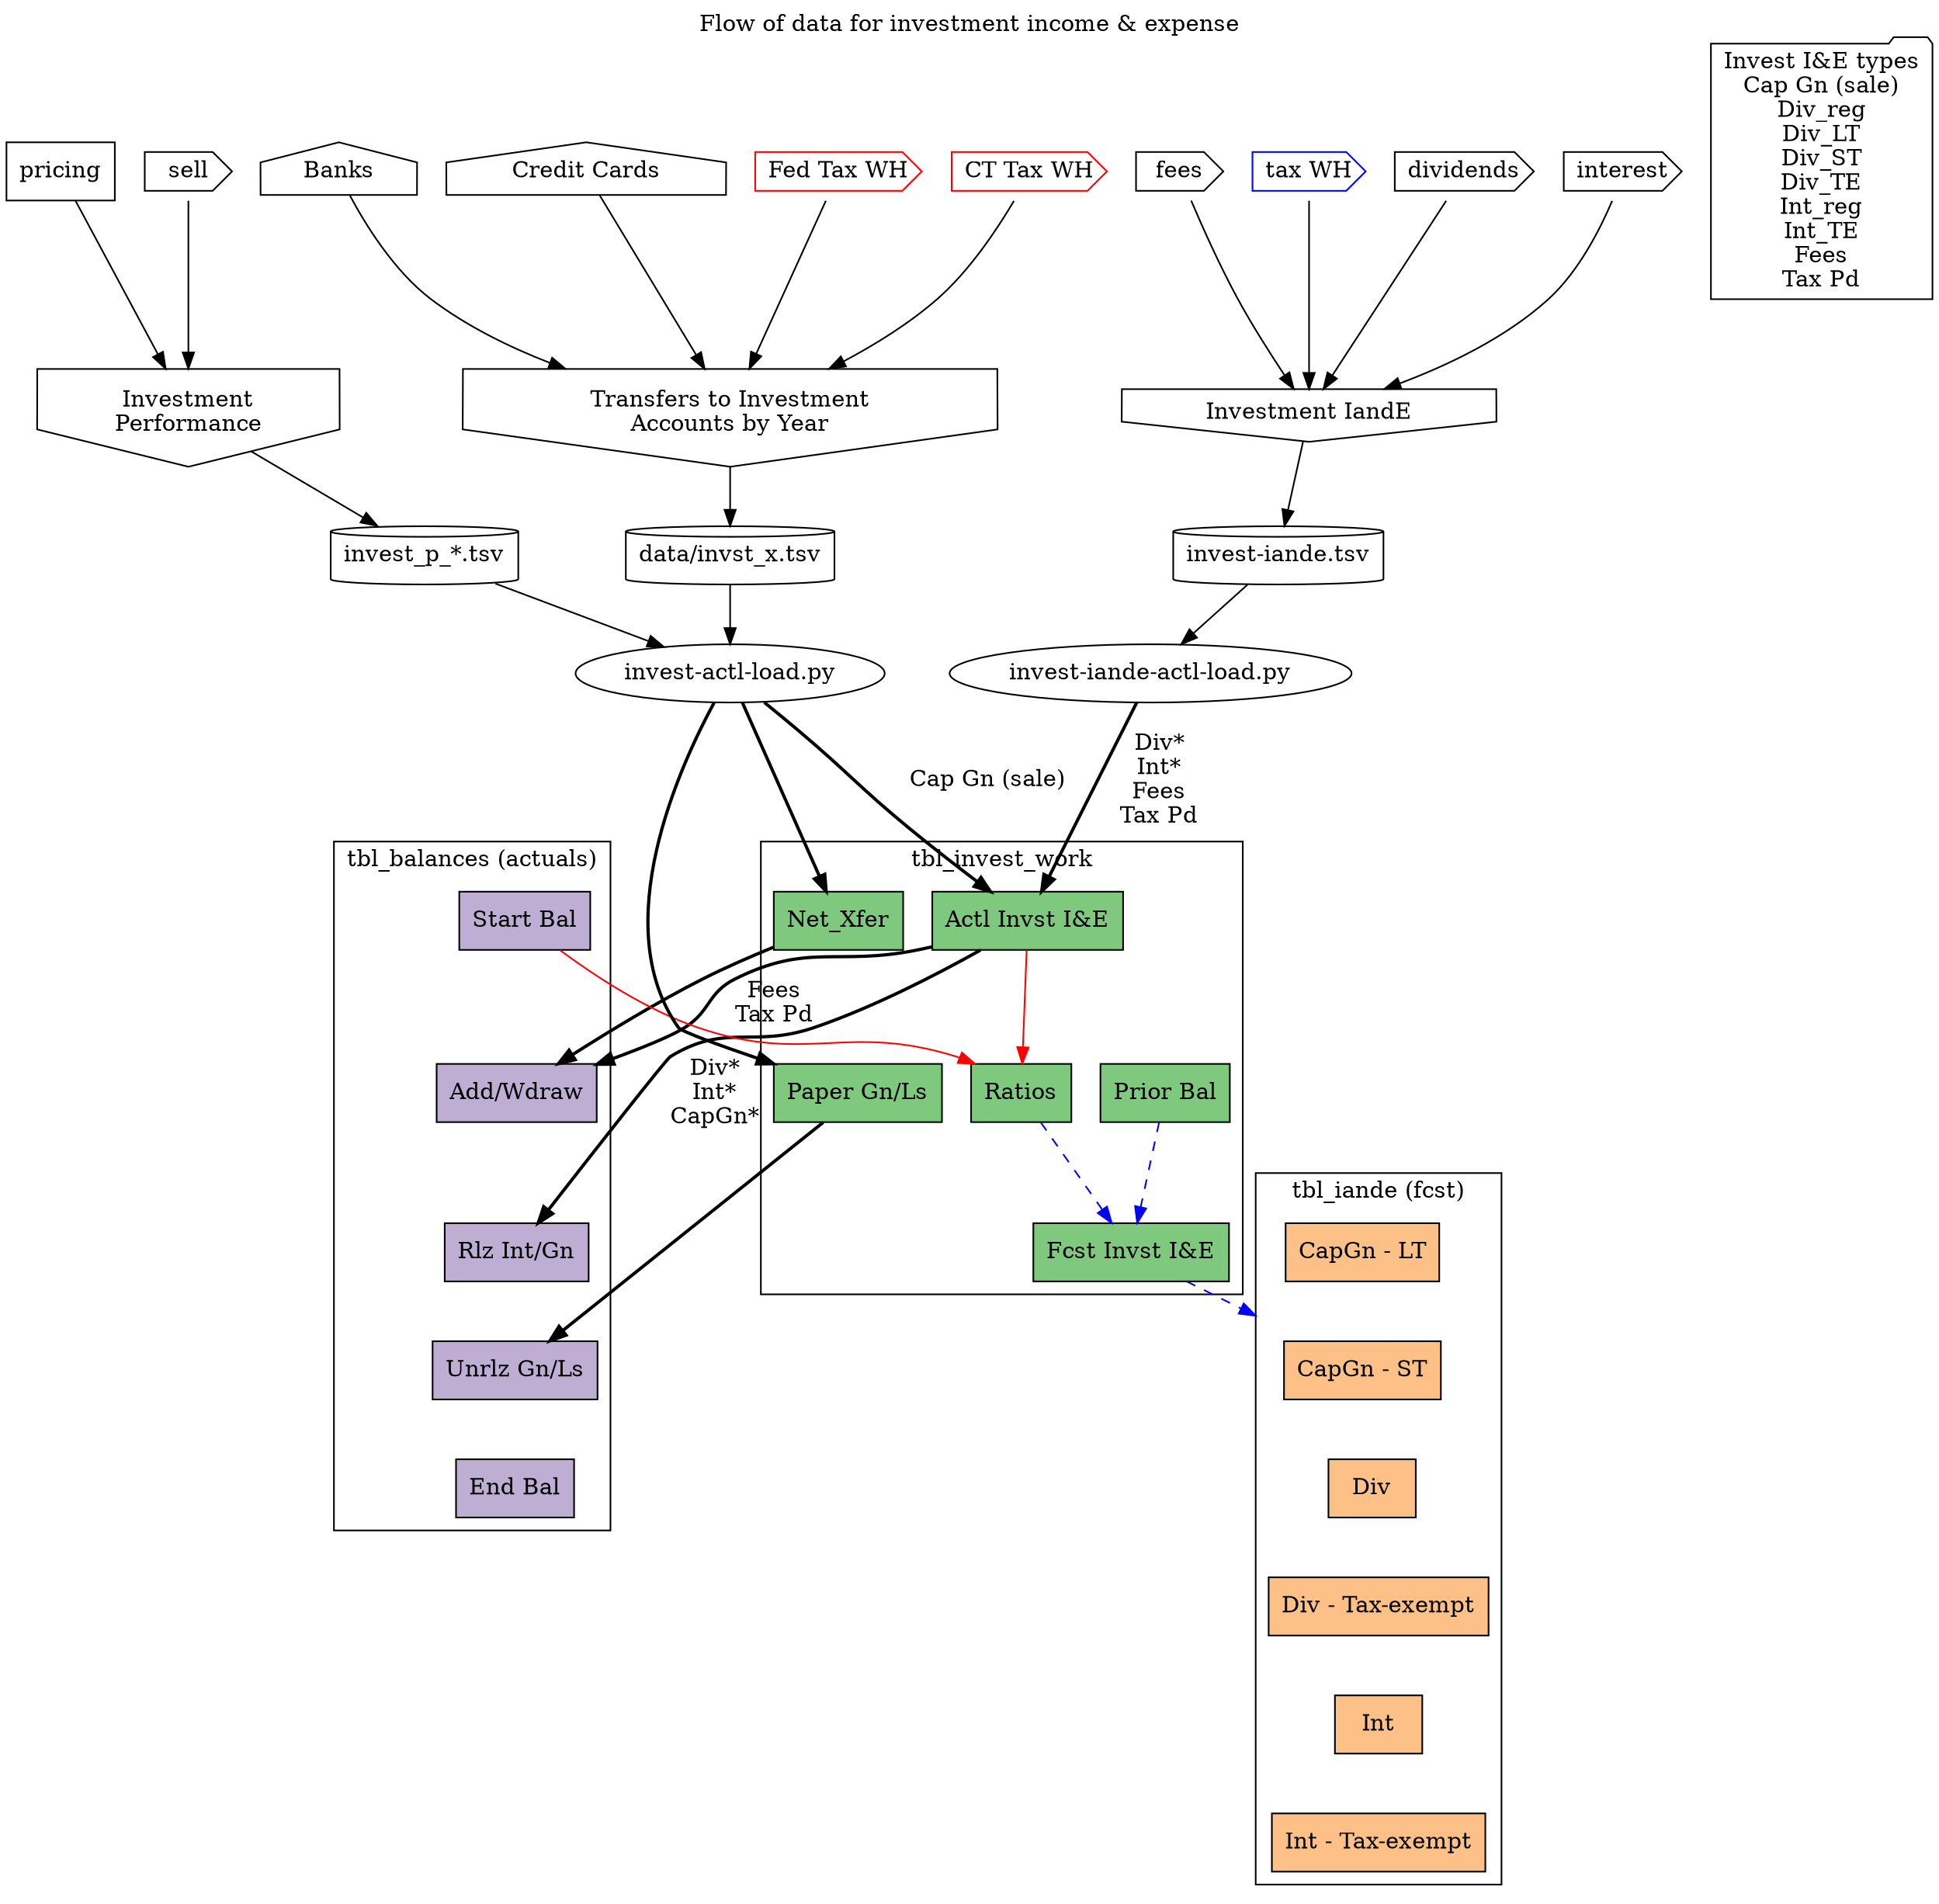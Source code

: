 digraph {
  graph [
    label = "Flow of data for investment income & expense"
    labelloc= t
    rankdir="TB"
#    splines=curved
  ]
  newrank=True
  # accounts
  node [shape=house]
    Banks
    "Credit Cards"
  
  # transactions
  node [shape=cds] 
    dividends, interest, fees, sell
  node [color=red]  # remove these. 
    "Fed Tax WH", "CT Tax WH"
  node [color=blue] # add them here
    "tax WH"
  node [color=black]

  # data elements
  node [shape=rect, colorscheme=accent4,style=filled,fillcolor=1]   
  "Actl Invst I&E", "Net_Xfer", "Paper Gn/Ls", "Ratios","Prior Bal","Fcst Invst I&E"
  node [shape=rect, colorscheme=accent4,style=filled,fillcolor=2]   
  "Add/Wdraw","Rlz Int/Gn", "Unrlz Gn/Ls", "End Bal", "Start Bal"
  node [fillcolor=3]
    "CapGn - LT", "CapGn - ST","Div","Div - Tax-exempt","Int","Int - Tax-exempt"
  node [shape=rect,style=solid]
  pricing

  # files
  node [shape=cylinder]
    "invest-iande.tsv"
    "invest_p_*.tsv" 
    "data/invst_x.tsv" 

# reports
  node [shape=invhouse] 
    "Investment IandE" 
    "Transfers to Investment\nAccounts by Year" 
    "Investment\nPerformance" 

  # processing
  node [shape=ellipse]
    "invest-actl-load.py"
    "invest-iande-actl-load.py"  

  {"dividends", interest, fees, "tax WH"} -> "Investment IandE" -> "invest-iande.tsv"
  {"sell", pricing} -> "Investment\nPerformance" -> "invest_p_*.tsv" 
  
  {Banks, "Credit Cards", "Fed Tax WH", "CT Tax WH"}->"Transfers to Investment\nAccounts by Year"
  "Transfers to Investment\nAccounts by Year" -> "data/invst_x.tsv"
  {"data/invst_x.tsv"  ,"invest_p_*.tsv"} -> "invest-actl-load.py"
 
  "invest-iande.tsv"->"invest-iande-actl-load.py"  

  node [shape=folder]
  iie [label="Invest I&E types\nCap Gn (sale)\nDiv_reg\nDiv_LT\nDiv_ST\nDiv_TE\nInt_reg\nInt_TE\nFees\nTax Pd"]
  
  

# type - tax treatment
  edge [style=invis]
  subgraph cluster_0{label="tbl_invest_work"
    "Actl Invst I&E"
    "Net_Xfer" -> "Paper Gn/Ls"
 
    {rank=same Ratios; "Prior Bal"}
    {Ratios,"Prior Bal"}->"Fcst Invst I&E" [style=dashed,color=blue]
  }

  subgraph cluster_2{label="tbl_balances (actuals)"
      "Start Bal"->"Add/Wdraw"->"Rlz Int/Gn" -> "Unrlz Gn/Ls" -> "End Bal"
  }
  subgraph cluster_3{label="tbl_iande (fcst)"
    "CapGn - LT"-> "CapGn - ST"->"Div"->"Div - Tax-exempt"->"Int"->"Int - Tax-exempt"
  }

  


  #{rank=same;  "Div_reg"; "Cap Gn (sale)"; "Int_reg"; "Start Bal"}
  edge [style=bold]
  compound=True

 
  "invest-actl-load.py" -> "Actl Invst I&E" [label="Cap Gn (sale)"]
  "invest-actl-load.py" -> {"Net_Xfer", "Paper Gn/Ls"}
  "invest-iande-actl-load.py" -> "Actl Invst I&E"[label="Div*\nInt*\nFees\nTax Pd" ]

  "Actl Invst I&E" -> "Add/Wdraw" [label="Fees\nTax Pd"]
  "Net_Xfer"-> "Add/Wdraw"
  "Paper Gn/Ls" -> "Unrlz Gn/Ls"
  "Actl Invst I&E" -> "Rlz Int/Gn" [label="Div*\nInt*\nCapGn*"]
  
 

  
  edge [style=dashed, color=blue]
  #"Cap Gn (sale)" -> "CapGn - ST" # Sales treated as ST 
  "Fcst Invst I&E" ->"CapGn - ST" [lhead=cluster_3]

  # Numerators and denominator for ratios
  edge [style=solid, color=red]
  "Actl Invst I&E" -> Ratios
  "Start Bal" -> Ratios
}
